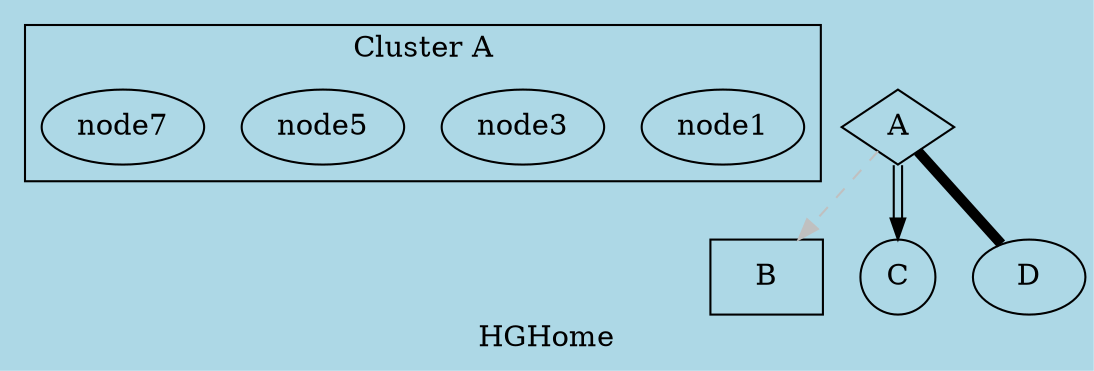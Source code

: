 digraph D  {
  graph [bgcolor="lightblue"]
  graph [label="HGHome"]
  graph [charset="UTF-8"]

  subgraph cluster_a {
    label="Cluster A";
    node1; node3; node5; node7;
  }

  A [shape=diamond,fillcolor=yellow][color=black]
  B [shape=box]
  C [shape=circle]

  A -> B [style=dashed, color=grey]
  A -> C [color="black:invis:black"]
  A -> D [penwidth=5, arrowhead=none]

}
